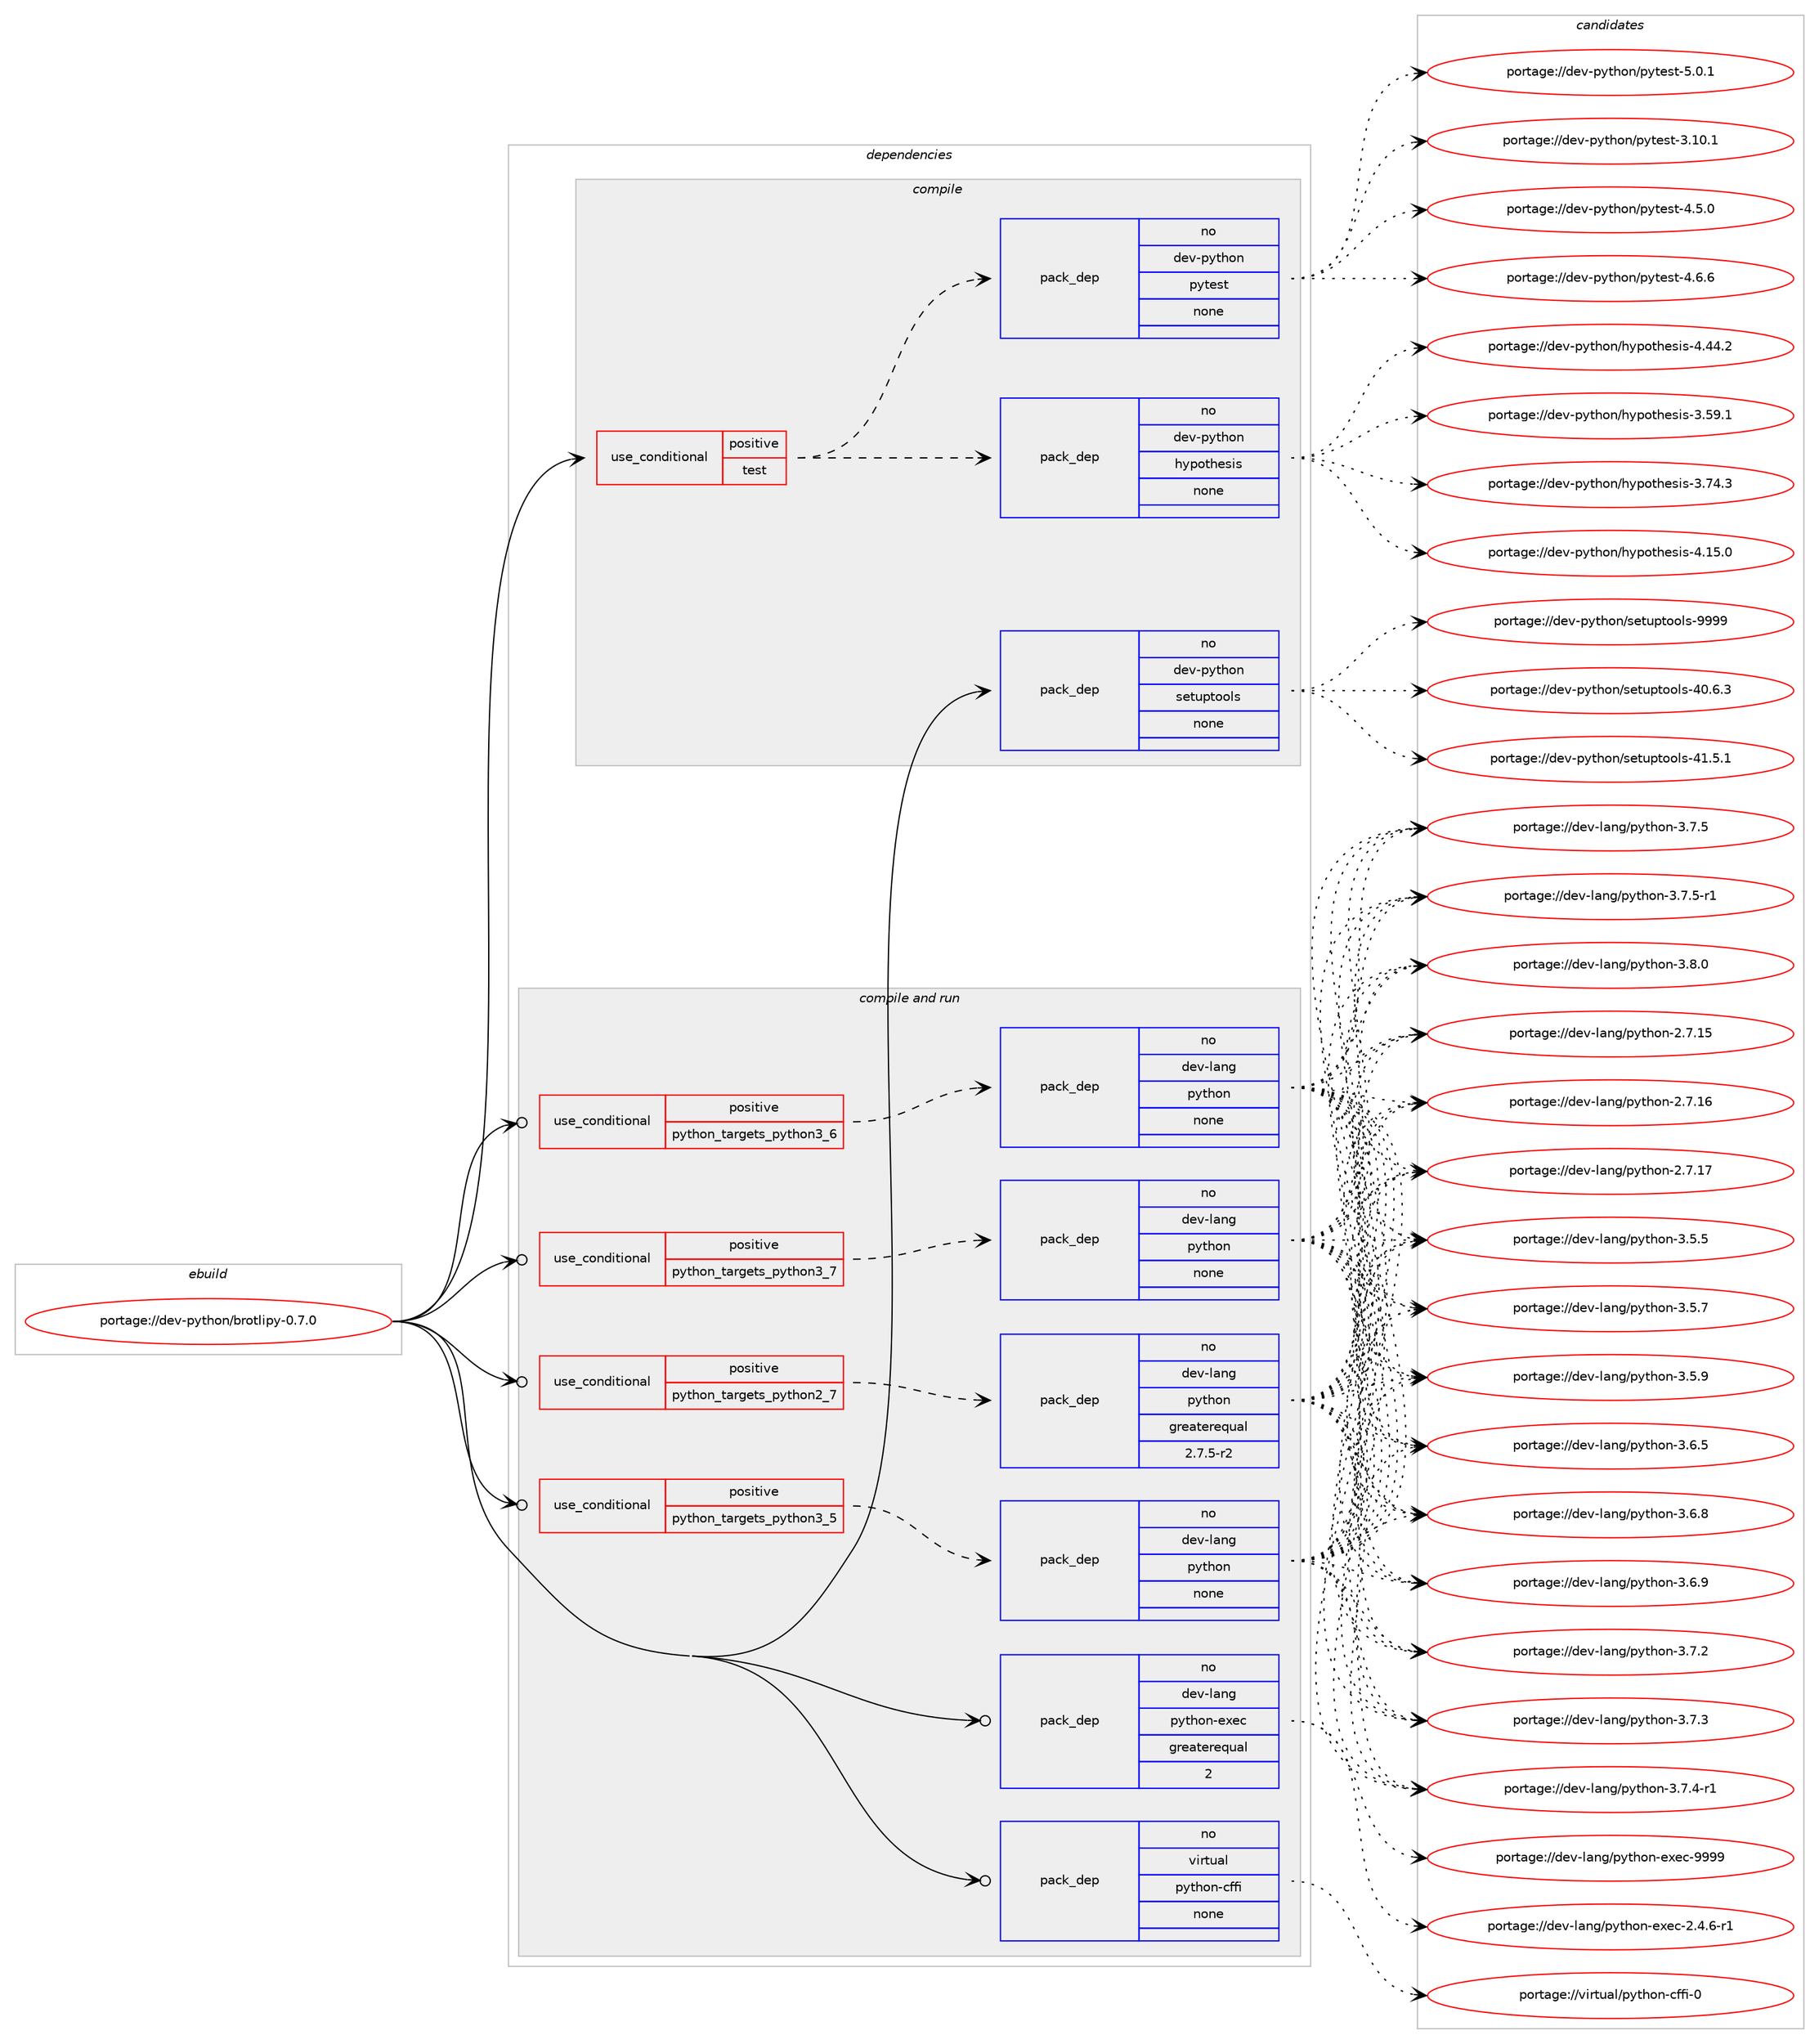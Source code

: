 digraph prolog {

# *************
# Graph options
# *************

newrank=true;
concentrate=true;
compound=true;
graph [rankdir=LR,fontname=Helvetica,fontsize=10,ranksep=1.5];#, ranksep=2.5, nodesep=0.2];
edge  [arrowhead=vee];
node  [fontname=Helvetica,fontsize=10];

# **********
# The ebuild
# **********

subgraph cluster_leftcol {
color=gray;
rank=same;
label=<<i>ebuild</i>>;
id [label="portage://dev-python/brotlipy-0.7.0", color=red, width=4, href="../dev-python/brotlipy-0.7.0.svg"];
}

# ****************
# The dependencies
# ****************

subgraph cluster_midcol {
color=gray;
label=<<i>dependencies</i>>;
subgraph cluster_compile {
fillcolor="#eeeeee";
style=filled;
label=<<i>compile</i>>;
subgraph cond26483 {
dependency132803 [label=<<TABLE BORDER="0" CELLBORDER="1" CELLSPACING="0" CELLPADDING="4"><TR><TD ROWSPAN="3" CELLPADDING="10">use_conditional</TD></TR><TR><TD>positive</TD></TR><TR><TD>test</TD></TR></TABLE>>, shape=none, color=red];
subgraph pack103014 {
dependency132804 [label=<<TABLE BORDER="0" CELLBORDER="1" CELLSPACING="0" CELLPADDING="4" WIDTH="220"><TR><TD ROWSPAN="6" CELLPADDING="30">pack_dep</TD></TR><TR><TD WIDTH="110">no</TD></TR><TR><TD>dev-python</TD></TR><TR><TD>hypothesis</TD></TR><TR><TD>none</TD></TR><TR><TD></TD></TR></TABLE>>, shape=none, color=blue];
}
dependency132803:e -> dependency132804:w [weight=20,style="dashed",arrowhead="vee"];
subgraph pack103015 {
dependency132805 [label=<<TABLE BORDER="0" CELLBORDER="1" CELLSPACING="0" CELLPADDING="4" WIDTH="220"><TR><TD ROWSPAN="6" CELLPADDING="30">pack_dep</TD></TR><TR><TD WIDTH="110">no</TD></TR><TR><TD>dev-python</TD></TR><TR><TD>pytest</TD></TR><TR><TD>none</TD></TR><TR><TD></TD></TR></TABLE>>, shape=none, color=blue];
}
dependency132803:e -> dependency132805:w [weight=20,style="dashed",arrowhead="vee"];
}
id:e -> dependency132803:w [weight=20,style="solid",arrowhead="vee"];
subgraph pack103016 {
dependency132806 [label=<<TABLE BORDER="0" CELLBORDER="1" CELLSPACING="0" CELLPADDING="4" WIDTH="220"><TR><TD ROWSPAN="6" CELLPADDING="30">pack_dep</TD></TR><TR><TD WIDTH="110">no</TD></TR><TR><TD>dev-python</TD></TR><TR><TD>setuptools</TD></TR><TR><TD>none</TD></TR><TR><TD></TD></TR></TABLE>>, shape=none, color=blue];
}
id:e -> dependency132806:w [weight=20,style="solid",arrowhead="vee"];
}
subgraph cluster_compileandrun {
fillcolor="#eeeeee";
style=filled;
label=<<i>compile and run</i>>;
subgraph cond26484 {
dependency132807 [label=<<TABLE BORDER="0" CELLBORDER="1" CELLSPACING="0" CELLPADDING="4"><TR><TD ROWSPAN="3" CELLPADDING="10">use_conditional</TD></TR><TR><TD>positive</TD></TR><TR><TD>python_targets_python2_7</TD></TR></TABLE>>, shape=none, color=red];
subgraph pack103017 {
dependency132808 [label=<<TABLE BORDER="0" CELLBORDER="1" CELLSPACING="0" CELLPADDING="4" WIDTH="220"><TR><TD ROWSPAN="6" CELLPADDING="30">pack_dep</TD></TR><TR><TD WIDTH="110">no</TD></TR><TR><TD>dev-lang</TD></TR><TR><TD>python</TD></TR><TR><TD>greaterequal</TD></TR><TR><TD>2.7.5-r2</TD></TR></TABLE>>, shape=none, color=blue];
}
dependency132807:e -> dependency132808:w [weight=20,style="dashed",arrowhead="vee"];
}
id:e -> dependency132807:w [weight=20,style="solid",arrowhead="odotvee"];
subgraph cond26485 {
dependency132809 [label=<<TABLE BORDER="0" CELLBORDER="1" CELLSPACING="0" CELLPADDING="4"><TR><TD ROWSPAN="3" CELLPADDING="10">use_conditional</TD></TR><TR><TD>positive</TD></TR><TR><TD>python_targets_python3_5</TD></TR></TABLE>>, shape=none, color=red];
subgraph pack103018 {
dependency132810 [label=<<TABLE BORDER="0" CELLBORDER="1" CELLSPACING="0" CELLPADDING="4" WIDTH="220"><TR><TD ROWSPAN="6" CELLPADDING="30">pack_dep</TD></TR><TR><TD WIDTH="110">no</TD></TR><TR><TD>dev-lang</TD></TR><TR><TD>python</TD></TR><TR><TD>none</TD></TR><TR><TD></TD></TR></TABLE>>, shape=none, color=blue];
}
dependency132809:e -> dependency132810:w [weight=20,style="dashed",arrowhead="vee"];
}
id:e -> dependency132809:w [weight=20,style="solid",arrowhead="odotvee"];
subgraph cond26486 {
dependency132811 [label=<<TABLE BORDER="0" CELLBORDER="1" CELLSPACING="0" CELLPADDING="4"><TR><TD ROWSPAN="3" CELLPADDING="10">use_conditional</TD></TR><TR><TD>positive</TD></TR><TR><TD>python_targets_python3_6</TD></TR></TABLE>>, shape=none, color=red];
subgraph pack103019 {
dependency132812 [label=<<TABLE BORDER="0" CELLBORDER="1" CELLSPACING="0" CELLPADDING="4" WIDTH="220"><TR><TD ROWSPAN="6" CELLPADDING="30">pack_dep</TD></TR><TR><TD WIDTH="110">no</TD></TR><TR><TD>dev-lang</TD></TR><TR><TD>python</TD></TR><TR><TD>none</TD></TR><TR><TD></TD></TR></TABLE>>, shape=none, color=blue];
}
dependency132811:e -> dependency132812:w [weight=20,style="dashed",arrowhead="vee"];
}
id:e -> dependency132811:w [weight=20,style="solid",arrowhead="odotvee"];
subgraph cond26487 {
dependency132813 [label=<<TABLE BORDER="0" CELLBORDER="1" CELLSPACING="0" CELLPADDING="4"><TR><TD ROWSPAN="3" CELLPADDING="10">use_conditional</TD></TR><TR><TD>positive</TD></TR><TR><TD>python_targets_python3_7</TD></TR></TABLE>>, shape=none, color=red];
subgraph pack103020 {
dependency132814 [label=<<TABLE BORDER="0" CELLBORDER="1" CELLSPACING="0" CELLPADDING="4" WIDTH="220"><TR><TD ROWSPAN="6" CELLPADDING="30">pack_dep</TD></TR><TR><TD WIDTH="110">no</TD></TR><TR><TD>dev-lang</TD></TR><TR><TD>python</TD></TR><TR><TD>none</TD></TR><TR><TD></TD></TR></TABLE>>, shape=none, color=blue];
}
dependency132813:e -> dependency132814:w [weight=20,style="dashed",arrowhead="vee"];
}
id:e -> dependency132813:w [weight=20,style="solid",arrowhead="odotvee"];
subgraph pack103021 {
dependency132815 [label=<<TABLE BORDER="0" CELLBORDER="1" CELLSPACING="0" CELLPADDING="4" WIDTH="220"><TR><TD ROWSPAN="6" CELLPADDING="30">pack_dep</TD></TR><TR><TD WIDTH="110">no</TD></TR><TR><TD>dev-lang</TD></TR><TR><TD>python-exec</TD></TR><TR><TD>greaterequal</TD></TR><TR><TD>2</TD></TR></TABLE>>, shape=none, color=blue];
}
id:e -> dependency132815:w [weight=20,style="solid",arrowhead="odotvee"];
subgraph pack103022 {
dependency132816 [label=<<TABLE BORDER="0" CELLBORDER="1" CELLSPACING="0" CELLPADDING="4" WIDTH="220"><TR><TD ROWSPAN="6" CELLPADDING="30">pack_dep</TD></TR><TR><TD WIDTH="110">no</TD></TR><TR><TD>virtual</TD></TR><TR><TD>python-cffi</TD></TR><TR><TD>none</TD></TR><TR><TD></TD></TR></TABLE>>, shape=none, color=blue];
}
id:e -> dependency132816:w [weight=20,style="solid",arrowhead="odotvee"];
}
subgraph cluster_run {
fillcolor="#eeeeee";
style=filled;
label=<<i>run</i>>;
}
}

# **************
# The candidates
# **************

subgraph cluster_choices {
rank=same;
color=gray;
label=<<i>candidates</i>>;

subgraph choice103014 {
color=black;
nodesep=1;
choiceportage100101118451121211161041111104710412111211111610410111510511545514653574649 [label="portage://dev-python/hypothesis-3.59.1", color=red, width=4,href="../dev-python/hypothesis-3.59.1.svg"];
choiceportage100101118451121211161041111104710412111211111610410111510511545514655524651 [label="portage://dev-python/hypothesis-3.74.3", color=red, width=4,href="../dev-python/hypothesis-3.74.3.svg"];
choiceportage100101118451121211161041111104710412111211111610410111510511545524649534648 [label="portage://dev-python/hypothesis-4.15.0", color=red, width=4,href="../dev-python/hypothesis-4.15.0.svg"];
choiceportage100101118451121211161041111104710412111211111610410111510511545524652524650 [label="portage://dev-python/hypothesis-4.44.2", color=red, width=4,href="../dev-python/hypothesis-4.44.2.svg"];
dependency132804:e -> choiceportage100101118451121211161041111104710412111211111610410111510511545514653574649:w [style=dotted,weight="100"];
dependency132804:e -> choiceportage100101118451121211161041111104710412111211111610410111510511545514655524651:w [style=dotted,weight="100"];
dependency132804:e -> choiceportage100101118451121211161041111104710412111211111610410111510511545524649534648:w [style=dotted,weight="100"];
dependency132804:e -> choiceportage100101118451121211161041111104710412111211111610410111510511545524652524650:w [style=dotted,weight="100"];
}
subgraph choice103015 {
color=black;
nodesep=1;
choiceportage100101118451121211161041111104711212111610111511645514649484649 [label="portage://dev-python/pytest-3.10.1", color=red, width=4,href="../dev-python/pytest-3.10.1.svg"];
choiceportage1001011184511212111610411111047112121116101115116455246534648 [label="portage://dev-python/pytest-4.5.0", color=red, width=4,href="../dev-python/pytest-4.5.0.svg"];
choiceportage1001011184511212111610411111047112121116101115116455246544654 [label="portage://dev-python/pytest-4.6.6", color=red, width=4,href="../dev-python/pytest-4.6.6.svg"];
choiceportage1001011184511212111610411111047112121116101115116455346484649 [label="portage://dev-python/pytest-5.0.1", color=red, width=4,href="../dev-python/pytest-5.0.1.svg"];
dependency132805:e -> choiceportage100101118451121211161041111104711212111610111511645514649484649:w [style=dotted,weight="100"];
dependency132805:e -> choiceportage1001011184511212111610411111047112121116101115116455246534648:w [style=dotted,weight="100"];
dependency132805:e -> choiceportage1001011184511212111610411111047112121116101115116455246544654:w [style=dotted,weight="100"];
dependency132805:e -> choiceportage1001011184511212111610411111047112121116101115116455346484649:w [style=dotted,weight="100"];
}
subgraph choice103016 {
color=black;
nodesep=1;
choiceportage100101118451121211161041111104711510111611711211611111110811545524846544651 [label="portage://dev-python/setuptools-40.6.3", color=red, width=4,href="../dev-python/setuptools-40.6.3.svg"];
choiceportage100101118451121211161041111104711510111611711211611111110811545524946534649 [label="portage://dev-python/setuptools-41.5.1", color=red, width=4,href="../dev-python/setuptools-41.5.1.svg"];
choiceportage10010111845112121116104111110471151011161171121161111111081154557575757 [label="portage://dev-python/setuptools-9999", color=red, width=4,href="../dev-python/setuptools-9999.svg"];
dependency132806:e -> choiceportage100101118451121211161041111104711510111611711211611111110811545524846544651:w [style=dotted,weight="100"];
dependency132806:e -> choiceportage100101118451121211161041111104711510111611711211611111110811545524946534649:w [style=dotted,weight="100"];
dependency132806:e -> choiceportage10010111845112121116104111110471151011161171121161111111081154557575757:w [style=dotted,weight="100"];
}
subgraph choice103017 {
color=black;
nodesep=1;
choiceportage10010111845108971101034711212111610411111045504655464953 [label="portage://dev-lang/python-2.7.15", color=red, width=4,href="../dev-lang/python-2.7.15.svg"];
choiceportage10010111845108971101034711212111610411111045504655464954 [label="portage://dev-lang/python-2.7.16", color=red, width=4,href="../dev-lang/python-2.7.16.svg"];
choiceportage10010111845108971101034711212111610411111045504655464955 [label="portage://dev-lang/python-2.7.17", color=red, width=4,href="../dev-lang/python-2.7.17.svg"];
choiceportage100101118451089711010347112121116104111110455146534653 [label="portage://dev-lang/python-3.5.5", color=red, width=4,href="../dev-lang/python-3.5.5.svg"];
choiceportage100101118451089711010347112121116104111110455146534655 [label="portage://dev-lang/python-3.5.7", color=red, width=4,href="../dev-lang/python-3.5.7.svg"];
choiceportage100101118451089711010347112121116104111110455146534657 [label="portage://dev-lang/python-3.5.9", color=red, width=4,href="../dev-lang/python-3.5.9.svg"];
choiceportage100101118451089711010347112121116104111110455146544653 [label="portage://dev-lang/python-3.6.5", color=red, width=4,href="../dev-lang/python-3.6.5.svg"];
choiceportage100101118451089711010347112121116104111110455146544656 [label="portage://dev-lang/python-3.6.8", color=red, width=4,href="../dev-lang/python-3.6.8.svg"];
choiceportage100101118451089711010347112121116104111110455146544657 [label="portage://dev-lang/python-3.6.9", color=red, width=4,href="../dev-lang/python-3.6.9.svg"];
choiceportage100101118451089711010347112121116104111110455146554650 [label="portage://dev-lang/python-3.7.2", color=red, width=4,href="../dev-lang/python-3.7.2.svg"];
choiceportage100101118451089711010347112121116104111110455146554651 [label="portage://dev-lang/python-3.7.3", color=red, width=4,href="../dev-lang/python-3.7.3.svg"];
choiceportage1001011184510897110103471121211161041111104551465546524511449 [label="portage://dev-lang/python-3.7.4-r1", color=red, width=4,href="../dev-lang/python-3.7.4-r1.svg"];
choiceportage100101118451089711010347112121116104111110455146554653 [label="portage://dev-lang/python-3.7.5", color=red, width=4,href="../dev-lang/python-3.7.5.svg"];
choiceportage1001011184510897110103471121211161041111104551465546534511449 [label="portage://dev-lang/python-3.7.5-r1", color=red, width=4,href="../dev-lang/python-3.7.5-r1.svg"];
choiceportage100101118451089711010347112121116104111110455146564648 [label="portage://dev-lang/python-3.8.0", color=red, width=4,href="../dev-lang/python-3.8.0.svg"];
dependency132808:e -> choiceportage10010111845108971101034711212111610411111045504655464953:w [style=dotted,weight="100"];
dependency132808:e -> choiceportage10010111845108971101034711212111610411111045504655464954:w [style=dotted,weight="100"];
dependency132808:e -> choiceportage10010111845108971101034711212111610411111045504655464955:w [style=dotted,weight="100"];
dependency132808:e -> choiceportage100101118451089711010347112121116104111110455146534653:w [style=dotted,weight="100"];
dependency132808:e -> choiceportage100101118451089711010347112121116104111110455146534655:w [style=dotted,weight="100"];
dependency132808:e -> choiceportage100101118451089711010347112121116104111110455146534657:w [style=dotted,weight="100"];
dependency132808:e -> choiceportage100101118451089711010347112121116104111110455146544653:w [style=dotted,weight="100"];
dependency132808:e -> choiceportage100101118451089711010347112121116104111110455146544656:w [style=dotted,weight="100"];
dependency132808:e -> choiceportage100101118451089711010347112121116104111110455146544657:w [style=dotted,weight="100"];
dependency132808:e -> choiceportage100101118451089711010347112121116104111110455146554650:w [style=dotted,weight="100"];
dependency132808:e -> choiceportage100101118451089711010347112121116104111110455146554651:w [style=dotted,weight="100"];
dependency132808:e -> choiceportage1001011184510897110103471121211161041111104551465546524511449:w [style=dotted,weight="100"];
dependency132808:e -> choiceportage100101118451089711010347112121116104111110455146554653:w [style=dotted,weight="100"];
dependency132808:e -> choiceportage1001011184510897110103471121211161041111104551465546534511449:w [style=dotted,weight="100"];
dependency132808:e -> choiceportage100101118451089711010347112121116104111110455146564648:w [style=dotted,weight="100"];
}
subgraph choice103018 {
color=black;
nodesep=1;
choiceportage10010111845108971101034711212111610411111045504655464953 [label="portage://dev-lang/python-2.7.15", color=red, width=4,href="../dev-lang/python-2.7.15.svg"];
choiceportage10010111845108971101034711212111610411111045504655464954 [label="portage://dev-lang/python-2.7.16", color=red, width=4,href="../dev-lang/python-2.7.16.svg"];
choiceportage10010111845108971101034711212111610411111045504655464955 [label="portage://dev-lang/python-2.7.17", color=red, width=4,href="../dev-lang/python-2.7.17.svg"];
choiceportage100101118451089711010347112121116104111110455146534653 [label="portage://dev-lang/python-3.5.5", color=red, width=4,href="../dev-lang/python-3.5.5.svg"];
choiceportage100101118451089711010347112121116104111110455146534655 [label="portage://dev-lang/python-3.5.7", color=red, width=4,href="../dev-lang/python-3.5.7.svg"];
choiceportage100101118451089711010347112121116104111110455146534657 [label="portage://dev-lang/python-3.5.9", color=red, width=4,href="../dev-lang/python-3.5.9.svg"];
choiceportage100101118451089711010347112121116104111110455146544653 [label="portage://dev-lang/python-3.6.5", color=red, width=4,href="../dev-lang/python-3.6.5.svg"];
choiceportage100101118451089711010347112121116104111110455146544656 [label="portage://dev-lang/python-3.6.8", color=red, width=4,href="../dev-lang/python-3.6.8.svg"];
choiceportage100101118451089711010347112121116104111110455146544657 [label="portage://dev-lang/python-3.6.9", color=red, width=4,href="../dev-lang/python-3.6.9.svg"];
choiceportage100101118451089711010347112121116104111110455146554650 [label="portage://dev-lang/python-3.7.2", color=red, width=4,href="../dev-lang/python-3.7.2.svg"];
choiceportage100101118451089711010347112121116104111110455146554651 [label="portage://dev-lang/python-3.7.3", color=red, width=4,href="../dev-lang/python-3.7.3.svg"];
choiceportage1001011184510897110103471121211161041111104551465546524511449 [label="portage://dev-lang/python-3.7.4-r1", color=red, width=4,href="../dev-lang/python-3.7.4-r1.svg"];
choiceportage100101118451089711010347112121116104111110455146554653 [label="portage://dev-lang/python-3.7.5", color=red, width=4,href="../dev-lang/python-3.7.5.svg"];
choiceportage1001011184510897110103471121211161041111104551465546534511449 [label="portage://dev-lang/python-3.7.5-r1", color=red, width=4,href="../dev-lang/python-3.7.5-r1.svg"];
choiceportage100101118451089711010347112121116104111110455146564648 [label="portage://dev-lang/python-3.8.0", color=red, width=4,href="../dev-lang/python-3.8.0.svg"];
dependency132810:e -> choiceportage10010111845108971101034711212111610411111045504655464953:w [style=dotted,weight="100"];
dependency132810:e -> choiceportage10010111845108971101034711212111610411111045504655464954:w [style=dotted,weight="100"];
dependency132810:e -> choiceportage10010111845108971101034711212111610411111045504655464955:w [style=dotted,weight="100"];
dependency132810:e -> choiceportage100101118451089711010347112121116104111110455146534653:w [style=dotted,weight="100"];
dependency132810:e -> choiceportage100101118451089711010347112121116104111110455146534655:w [style=dotted,weight="100"];
dependency132810:e -> choiceportage100101118451089711010347112121116104111110455146534657:w [style=dotted,weight="100"];
dependency132810:e -> choiceportage100101118451089711010347112121116104111110455146544653:w [style=dotted,weight="100"];
dependency132810:e -> choiceportage100101118451089711010347112121116104111110455146544656:w [style=dotted,weight="100"];
dependency132810:e -> choiceportage100101118451089711010347112121116104111110455146544657:w [style=dotted,weight="100"];
dependency132810:e -> choiceportage100101118451089711010347112121116104111110455146554650:w [style=dotted,weight="100"];
dependency132810:e -> choiceportage100101118451089711010347112121116104111110455146554651:w [style=dotted,weight="100"];
dependency132810:e -> choiceportage1001011184510897110103471121211161041111104551465546524511449:w [style=dotted,weight="100"];
dependency132810:e -> choiceportage100101118451089711010347112121116104111110455146554653:w [style=dotted,weight="100"];
dependency132810:e -> choiceportage1001011184510897110103471121211161041111104551465546534511449:w [style=dotted,weight="100"];
dependency132810:e -> choiceportage100101118451089711010347112121116104111110455146564648:w [style=dotted,weight="100"];
}
subgraph choice103019 {
color=black;
nodesep=1;
choiceportage10010111845108971101034711212111610411111045504655464953 [label="portage://dev-lang/python-2.7.15", color=red, width=4,href="../dev-lang/python-2.7.15.svg"];
choiceportage10010111845108971101034711212111610411111045504655464954 [label="portage://dev-lang/python-2.7.16", color=red, width=4,href="../dev-lang/python-2.7.16.svg"];
choiceportage10010111845108971101034711212111610411111045504655464955 [label="portage://dev-lang/python-2.7.17", color=red, width=4,href="../dev-lang/python-2.7.17.svg"];
choiceportage100101118451089711010347112121116104111110455146534653 [label="portage://dev-lang/python-3.5.5", color=red, width=4,href="../dev-lang/python-3.5.5.svg"];
choiceportage100101118451089711010347112121116104111110455146534655 [label="portage://dev-lang/python-3.5.7", color=red, width=4,href="../dev-lang/python-3.5.7.svg"];
choiceportage100101118451089711010347112121116104111110455146534657 [label="portage://dev-lang/python-3.5.9", color=red, width=4,href="../dev-lang/python-3.5.9.svg"];
choiceportage100101118451089711010347112121116104111110455146544653 [label="portage://dev-lang/python-3.6.5", color=red, width=4,href="../dev-lang/python-3.6.5.svg"];
choiceportage100101118451089711010347112121116104111110455146544656 [label="portage://dev-lang/python-3.6.8", color=red, width=4,href="../dev-lang/python-3.6.8.svg"];
choiceportage100101118451089711010347112121116104111110455146544657 [label="portage://dev-lang/python-3.6.9", color=red, width=4,href="../dev-lang/python-3.6.9.svg"];
choiceportage100101118451089711010347112121116104111110455146554650 [label="portage://dev-lang/python-3.7.2", color=red, width=4,href="../dev-lang/python-3.7.2.svg"];
choiceportage100101118451089711010347112121116104111110455146554651 [label="portage://dev-lang/python-3.7.3", color=red, width=4,href="../dev-lang/python-3.7.3.svg"];
choiceportage1001011184510897110103471121211161041111104551465546524511449 [label="portage://dev-lang/python-3.7.4-r1", color=red, width=4,href="../dev-lang/python-3.7.4-r1.svg"];
choiceportage100101118451089711010347112121116104111110455146554653 [label="portage://dev-lang/python-3.7.5", color=red, width=4,href="../dev-lang/python-3.7.5.svg"];
choiceportage1001011184510897110103471121211161041111104551465546534511449 [label="portage://dev-lang/python-3.7.5-r1", color=red, width=4,href="../dev-lang/python-3.7.5-r1.svg"];
choiceportage100101118451089711010347112121116104111110455146564648 [label="portage://dev-lang/python-3.8.0", color=red, width=4,href="../dev-lang/python-3.8.0.svg"];
dependency132812:e -> choiceportage10010111845108971101034711212111610411111045504655464953:w [style=dotted,weight="100"];
dependency132812:e -> choiceportage10010111845108971101034711212111610411111045504655464954:w [style=dotted,weight="100"];
dependency132812:e -> choiceportage10010111845108971101034711212111610411111045504655464955:w [style=dotted,weight="100"];
dependency132812:e -> choiceportage100101118451089711010347112121116104111110455146534653:w [style=dotted,weight="100"];
dependency132812:e -> choiceportage100101118451089711010347112121116104111110455146534655:w [style=dotted,weight="100"];
dependency132812:e -> choiceportage100101118451089711010347112121116104111110455146534657:w [style=dotted,weight="100"];
dependency132812:e -> choiceportage100101118451089711010347112121116104111110455146544653:w [style=dotted,weight="100"];
dependency132812:e -> choiceportage100101118451089711010347112121116104111110455146544656:w [style=dotted,weight="100"];
dependency132812:e -> choiceportage100101118451089711010347112121116104111110455146544657:w [style=dotted,weight="100"];
dependency132812:e -> choiceportage100101118451089711010347112121116104111110455146554650:w [style=dotted,weight="100"];
dependency132812:e -> choiceportage100101118451089711010347112121116104111110455146554651:w [style=dotted,weight="100"];
dependency132812:e -> choiceportage1001011184510897110103471121211161041111104551465546524511449:w [style=dotted,weight="100"];
dependency132812:e -> choiceportage100101118451089711010347112121116104111110455146554653:w [style=dotted,weight="100"];
dependency132812:e -> choiceportage1001011184510897110103471121211161041111104551465546534511449:w [style=dotted,weight="100"];
dependency132812:e -> choiceportage100101118451089711010347112121116104111110455146564648:w [style=dotted,weight="100"];
}
subgraph choice103020 {
color=black;
nodesep=1;
choiceportage10010111845108971101034711212111610411111045504655464953 [label="portage://dev-lang/python-2.7.15", color=red, width=4,href="../dev-lang/python-2.7.15.svg"];
choiceportage10010111845108971101034711212111610411111045504655464954 [label="portage://dev-lang/python-2.7.16", color=red, width=4,href="../dev-lang/python-2.7.16.svg"];
choiceportage10010111845108971101034711212111610411111045504655464955 [label="portage://dev-lang/python-2.7.17", color=red, width=4,href="../dev-lang/python-2.7.17.svg"];
choiceportage100101118451089711010347112121116104111110455146534653 [label="portage://dev-lang/python-3.5.5", color=red, width=4,href="../dev-lang/python-3.5.5.svg"];
choiceportage100101118451089711010347112121116104111110455146534655 [label="portage://dev-lang/python-3.5.7", color=red, width=4,href="../dev-lang/python-3.5.7.svg"];
choiceportage100101118451089711010347112121116104111110455146534657 [label="portage://dev-lang/python-3.5.9", color=red, width=4,href="../dev-lang/python-3.5.9.svg"];
choiceportage100101118451089711010347112121116104111110455146544653 [label="portage://dev-lang/python-3.6.5", color=red, width=4,href="../dev-lang/python-3.6.5.svg"];
choiceportage100101118451089711010347112121116104111110455146544656 [label="portage://dev-lang/python-3.6.8", color=red, width=4,href="../dev-lang/python-3.6.8.svg"];
choiceportage100101118451089711010347112121116104111110455146544657 [label="portage://dev-lang/python-3.6.9", color=red, width=4,href="../dev-lang/python-3.6.9.svg"];
choiceportage100101118451089711010347112121116104111110455146554650 [label="portage://dev-lang/python-3.7.2", color=red, width=4,href="../dev-lang/python-3.7.2.svg"];
choiceportage100101118451089711010347112121116104111110455146554651 [label="portage://dev-lang/python-3.7.3", color=red, width=4,href="../dev-lang/python-3.7.3.svg"];
choiceportage1001011184510897110103471121211161041111104551465546524511449 [label="portage://dev-lang/python-3.7.4-r1", color=red, width=4,href="../dev-lang/python-3.7.4-r1.svg"];
choiceportage100101118451089711010347112121116104111110455146554653 [label="portage://dev-lang/python-3.7.5", color=red, width=4,href="../dev-lang/python-3.7.5.svg"];
choiceportage1001011184510897110103471121211161041111104551465546534511449 [label="portage://dev-lang/python-3.7.5-r1", color=red, width=4,href="../dev-lang/python-3.7.5-r1.svg"];
choiceportage100101118451089711010347112121116104111110455146564648 [label="portage://dev-lang/python-3.8.0", color=red, width=4,href="../dev-lang/python-3.8.0.svg"];
dependency132814:e -> choiceportage10010111845108971101034711212111610411111045504655464953:w [style=dotted,weight="100"];
dependency132814:e -> choiceportage10010111845108971101034711212111610411111045504655464954:w [style=dotted,weight="100"];
dependency132814:e -> choiceportage10010111845108971101034711212111610411111045504655464955:w [style=dotted,weight="100"];
dependency132814:e -> choiceportage100101118451089711010347112121116104111110455146534653:w [style=dotted,weight="100"];
dependency132814:e -> choiceportage100101118451089711010347112121116104111110455146534655:w [style=dotted,weight="100"];
dependency132814:e -> choiceportage100101118451089711010347112121116104111110455146534657:w [style=dotted,weight="100"];
dependency132814:e -> choiceportage100101118451089711010347112121116104111110455146544653:w [style=dotted,weight="100"];
dependency132814:e -> choiceportage100101118451089711010347112121116104111110455146544656:w [style=dotted,weight="100"];
dependency132814:e -> choiceportage100101118451089711010347112121116104111110455146544657:w [style=dotted,weight="100"];
dependency132814:e -> choiceportage100101118451089711010347112121116104111110455146554650:w [style=dotted,weight="100"];
dependency132814:e -> choiceportage100101118451089711010347112121116104111110455146554651:w [style=dotted,weight="100"];
dependency132814:e -> choiceportage1001011184510897110103471121211161041111104551465546524511449:w [style=dotted,weight="100"];
dependency132814:e -> choiceportage100101118451089711010347112121116104111110455146554653:w [style=dotted,weight="100"];
dependency132814:e -> choiceportage1001011184510897110103471121211161041111104551465546534511449:w [style=dotted,weight="100"];
dependency132814:e -> choiceportage100101118451089711010347112121116104111110455146564648:w [style=dotted,weight="100"];
}
subgraph choice103021 {
color=black;
nodesep=1;
choiceportage10010111845108971101034711212111610411111045101120101994550465246544511449 [label="portage://dev-lang/python-exec-2.4.6-r1", color=red, width=4,href="../dev-lang/python-exec-2.4.6-r1.svg"];
choiceportage10010111845108971101034711212111610411111045101120101994557575757 [label="portage://dev-lang/python-exec-9999", color=red, width=4,href="../dev-lang/python-exec-9999.svg"];
dependency132815:e -> choiceportage10010111845108971101034711212111610411111045101120101994550465246544511449:w [style=dotted,weight="100"];
dependency132815:e -> choiceportage10010111845108971101034711212111610411111045101120101994557575757:w [style=dotted,weight="100"];
}
subgraph choice103022 {
color=black;
nodesep=1;
choiceportage118105114116117971084711212111610411111045991021021054548 [label="portage://virtual/python-cffi-0", color=red, width=4,href="../virtual/python-cffi-0.svg"];
dependency132816:e -> choiceportage118105114116117971084711212111610411111045991021021054548:w [style=dotted,weight="100"];
}
}

}
